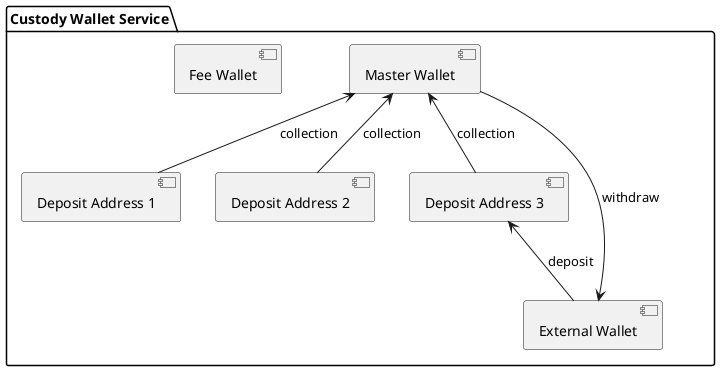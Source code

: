 @startuml
package "Custody Wallet Service" {
    [Master Wallet] as MW
    [Deposit Address 1] as DA1
    [Deposit Address 2] as DA2
    [Deposit Address 3] as DA3
    [Fee Wallet] as FW
    [External Wallet] as EW

    MW <-- DA1 : collection
    MW <-- DA2 : collection
    MW <-- DA3 : collection

    DA3 <-- EW : deposit
    MW --> EW : withdraw
}
@enduml

